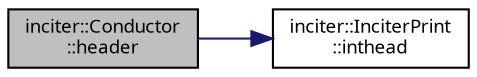 digraph "inciter::Conductor::header"
{
 // INTERACTIVE_SVG=YES
  bgcolor="transparent";
  edge [fontname="sans-serif",fontsize="9",labelfontname="sans-serif",labelfontsize="9"];
  node [fontname="sans-serif",fontsize="9",shape=record];
  rankdir="LR";
  Node1 [label="inciter::Conductor\l::header",height=0.2,width=0.4,color="black", fillcolor="grey75", style="filled", fontcolor="black"];
  Node1 -> Node2 [color="midnightblue",fontsize="9",style="solid",fontname="sans-serif"];
  Node2 [label="inciter::InciterPrint\l::inthead",height=0.2,width=0.4,color="black",URL="$classinciter_1_1_inciter_print.html#a7eb4af2cd8aba707d0663dc8bcbf5c16",tooltip="Print time integration header. "];
}
